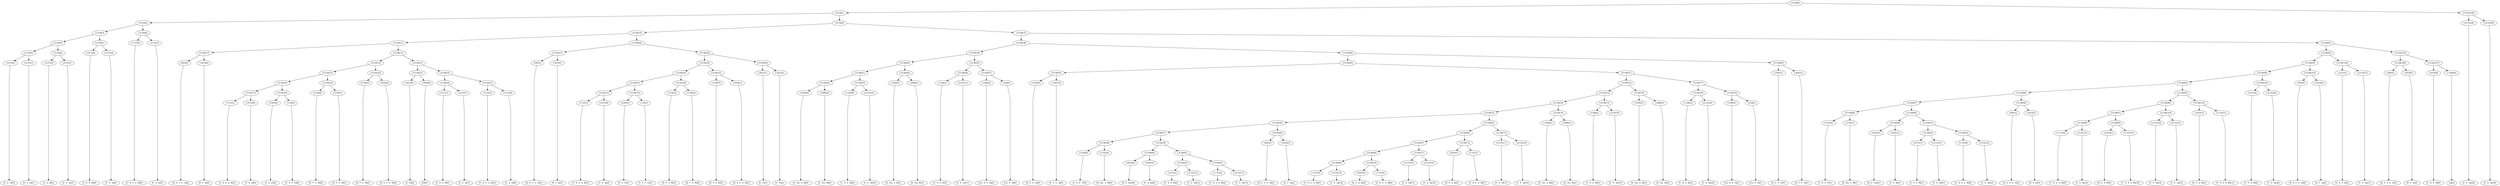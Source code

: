 digraph sample{
"L2155(0)"->"[C  E  A](0)"
"L2155(1)"->"[C  E  A](1)"
"L5158(5)"->"L2155(0)"
"L5158(5)"->"L2155(1)"
"L2155(2)"->"[C  E  A](2)"
"L2155(3)"->"[C  E  A](3)"
"L5158(6)"->"L2155(2)"
"L5158(6)"->"L2155(3)"
"L5158(4)"->"L5158(5)"
"L5158(4)"->"L5158(6)"
"L2272(0)"->"[C  E  A  B](0)"
"L2155(4)"->"[C  E  A](4)"
"L5158(7)"->"L2272(0)"
"L5158(7)"->"L2155(4)"
"L5158(3)"->"L5158(4)"
"L5158(3)"->"L5158(7)"
"L1725(0)"->"[C  D  E  A  B](0)"
"L2155(5)"->"[C  E  A](5)"
"L5158(8)"->"L1725(0)"
"L5158(8)"->"L2155(5)"
"L5158(2)"->"L5158(3)"
"L5158(2)"->"L5158(8)"
"L995(0)"->"[D  E  F  G  A](0)"
"L3018(0)"->"[D  F  A](0)"
"L5158(12)"->"L995(0)"
"L5158(12)"->"L3018(0)"
"L1725(1)"->"[C  D  E  A  B](1)"
"L2155(6)"->"[C  E  A](6)"
"L5158(17)"->"L1725(1)"
"L5158(17)"->"L2155(6)"
"L1945(0)"->"[C  E  G](0)"
"L134(0)"->"[C  E  F  G](0)"
"L5158(18)"->"L1945(0)"
"L5158(18)"->"L134(0)"
"L5158(16)"->"L5158(17)"
"L5158(16)"->"L5158(18)"
"L2746(0)"->"[D  F  G  B](0)"
"L2746(1)"->"[D  F  G  B](1)"
"L5158(19)"->"L2746(0)"
"L5158(19)"->"L2746(1)"
"L5158(15)"->"L5158(16)"
"L5158(15)"->"L5158(19)"
"L2746(2)"->"[D  F  G  B](2)"
"L3934(0)"->"[D  E  F  G  B](0)"
"L5158(20)"->"L2746(2)"
"L5158(20)"->"L3934(0)"
"L5158(14)"->"L5158(15)"
"L5158(14)"->"L5158(20)"
"L3023(0)"->"[C  E](0)"
"L2878(0)"->"[E](0)"
"L5158(22)"->"L3023(0)"
"L5158(22)"->"L2878(0)"
"L2272(1)"->"[C  E  A  B](1)"
"L2155(7)"->"[C  E  A](7)"
"L5158(24)"->"L2272(1)"
"L5158(24)"->"L2155(7)"
"L1725(2)"->"[C  D  E  A  B](2)"
"L2155(8)"->"[C  E  A](8)"
"L5158(25)"->"L1725(2)"
"L5158(25)"->"L2155(8)"
"L5158(23)"->"L5158(24)"
"L5158(23)"->"L5158(25)"
"L5158(21)"->"L5158(22)"
"L5158(21)"->"L5158(23)"
"L5158(13)"->"L5158(14)"
"L5158(13)"->"L5158(21)"
"L5158(11)"->"L5158(12)"
"L5158(11)"->"L5158(13)"
"L995(1)"->"[D  E  F  G  A](1)"
"L3018(1)"->"[D  F  A](1)"
"L5158(27)"->"L995(1)"
"L5158(27)"->"L3018(1)"
"L1725(3)"->"[C  D  E  A  B](3)"
"L2155(9)"->"[C  E  A](9)"
"L5158(32)"->"L1725(3)"
"L5158(32)"->"L2155(9)"
"L1945(1)"->"[C  E  G](1)"
"L134(1)"->"[C  E  F  G](1)"
"L5158(33)"->"L1945(1)"
"L5158(33)"->"L134(1)"
"L5158(31)"->"L5158(32)"
"L5158(31)"->"L5158(33)"
"L2746(3)"->"[D  F  G  B](3)"
"L2746(4)"->"[D  F  G  B](4)"
"L5158(34)"->"L2746(3)"
"L5158(34)"->"L2746(4)"
"L5158(30)"->"L5158(31)"
"L5158(30)"->"L5158(34)"
"L2746(5)"->"[D  F  G  B](5)"
"L3934(1)"->"[D  E  F  G  B](1)"
"L5158(35)"->"L2746(5)"
"L5158(35)"->"L3934(1)"
"L5158(29)"->"L5158(30)"
"L5158(29)"->"L5158(35)"
"L3023(1)"->"[C  E](1)"
"L3023(2)"->"[C  E](2)"
"L5158(36)"->"L3023(1)"
"L5158(36)"->"L3023(2)"
"L5158(28)"->"L5158(29)"
"L5158(28)"->"L5158(36)"
"L5158(26)"->"L5158(27)"
"L5158(26)"->"L5158(28)"
"L5158(10)"->"L5158(11)"
"L5158(10)"->"L5158(26)"
"L3506(0)"->"[E  Gis  A  B](0)"
"L2886(0)"->"[E  Gis  B](0)"
"L5158(42)"->"L3506(0)"
"L5158(42)"->"L2886(0)"
"L1348(0)"->"[C  D  A  B](0)"
"L2155(10)"->"[C  E  A](10)"
"L5158(43)"->"L1348(0)"
"L5158(43)"->"L2155(10)"
"L5158(41)"->"L5158(42)"
"L5158(41)"->"L5158(43)"
"L3506(1)"->"[E  Gis  A  B](1)"
"L2886(1)"->"[E  Gis  B](1)"
"L5158(44)"->"L3506(1)"
"L5158(44)"->"L2886(1)"
"L5158(40)"->"L5158(41)"
"L5158(40)"->"L5158(44)"
"L1348(1)"->"[C  D  A  B](1)"
"L2155(11)"->"[C  E  A](11)"
"L5158(46)"->"L1348(1)"
"L5158(46)"->"L2155(11)"
"L1006(0)"->"[Cis  D  E  A](0)"
"L258(0)"->"[Cis  E  A](0)"
"L5158(47)"->"L1006(0)"
"L5158(47)"->"L258(0)"
"L5158(45)"->"L5158(46)"
"L5158(45)"->"L5158(47)"
"L5158(39)"->"L5158(40)"
"L5158(39)"->"L5158(45)"
"L3595(0)"->"[D  E  F  G](0)"
"L3941(0)"->"[E  F  G  A](0)"
"L5158(50)"->"L3595(0)"
"L5158(50)"->"L3941(0)"
"L2334(0)"->"[C  D  E  F](0)"
"L3742(0)"->"[D  Dis  A  B](0)"
"L5158(58)"->"L2334(0)"
"L5158(58)"->"L3742(0)"
"L4654(0)"->"[D  E  Gis](0)"
"L4581(0)"->"[C  E  B](0)"
"L5158(60)"->"L4654(0)"
"L5158(60)"->"L4581(0)"
"L2272(2)"->"[C  E  A  B](2)"
"L2155(12)"->"[C  E  A](12)"
"L5158(62)"->"L2272(2)"
"L5158(62)"->"L2155(12)"
"L1725(4)"->"[C  D  E  A  B](4)"
"L2155(13)"->"[C  E  A](13)"
"L5158(63)"->"L1725(4)"
"L5158(63)"->"L2155(13)"
"L5158(61)"->"L5158(62)"
"L5158(61)"->"L5158(63)"
"L5158(59)"->"L5158(60)"
"L5158(59)"->"L5158(61)"
"L5158(57)"->"L5158(58)"
"L5158(57)"->"L5158(59)"
"L995(2)"->"[D  E  F  G  A](2)"
"L3018(2)"->"[D  F  A](2)"
"L5158(64)"->"L995(2)"
"L5158(64)"->"L3018(2)"
"L5158(56)"->"L5158(57)"
"L5158(56)"->"L5158(64)"
"L1725(5)"->"[C  D  E  A  B](5)"
"L2155(14)"->"[C  E  A](14)"
"L5158(69)"->"L1725(5)"
"L5158(69)"->"L2155(14)"
"L2055(0)"->"[D  E  A  B](0)"
"L1725(6)"->"[C  D  E  A  B](6)"
"L5158(70)"->"L2055(0)"
"L5158(70)"->"L1725(6)"
"L5158(68)"->"L5158(69)"
"L5158(68)"->"L5158(70)"
"L2155(15)"->"[C  E  A](15)"
"L2155(16)"->"[C  E  A](16)"
"L5158(71)"->"L2155(15)"
"L5158(71)"->"L2155(16)"
"L5158(67)"->"L5158(68)"
"L5158(67)"->"L5158(71)"
"L2055(1)"->"[D  E  A  B](1)"
"L1725(7)"->"[C  D  E  A  B](7)"
"L5158(72)"->"L2055(1)"
"L5158(72)"->"L1725(7)"
"L5158(66)"->"L5158(67)"
"L5158(66)"->"L5158(72)"
"L2155(17)"->"[C  E  A](17)"
"L2155(18)"->"[C  E  A](18)"
"L5158(73)"->"L2155(17)"
"L5158(73)"->"L2155(18)"
"L5158(65)"->"L5158(66)"
"L5158(65)"->"L5158(73)"
"L5158(55)"->"L5158(56)"
"L5158(55)"->"L5158(65)"
"L3506(2)"->"[E  Gis  A  B](2)"
"L2886(2)"->"[E  Gis  B](2)"
"L5158(74)"->"L3506(2)"
"L5158(74)"->"L2886(2)"
"L5158(54)"->"L5158(55)"
"L5158(54)"->"L5158(74)"
"L1348(2)"->"[C  D  A  B](2)"
"L2155(19)"->"[C  E  A](19)"
"L5158(75)"->"L1348(2)"
"L5158(75)"->"L2155(19)"
"L5158(53)"->"L5158(54)"
"L5158(53)"->"L5158(75)"
"L3506(3)"->"[E  Gis  A  B](3)"
"L2886(3)"->"[E  Gis  B](3)"
"L5158(76)"->"L3506(3)"
"L5158(76)"->"L2886(3)"
"L5158(52)"->"L5158(53)"
"L5158(52)"->"L5158(76)"
"L1348(3)"->"[C  D  A  B](3)"
"L2155(20)"->"[C  E  A](20)"
"L5158(78)"->"L1348(3)"
"L5158(78)"->"L2155(20)"
"L1006(1)"->"[Cis  D  E  A](1)"
"L258(1)"->"[Cis  E  A](1)"
"L5158(79)"->"L1006(1)"
"L5158(79)"->"L258(1)"
"L5158(77)"->"L5158(78)"
"L5158(77)"->"L5158(79)"
"L5158(51)"->"L5158(52)"
"L5158(51)"->"L5158(77)"
"L5158(49)"->"L5158(50)"
"L5158(49)"->"L5158(51)"
"L3595(1)"->"[D  E  F  G](1)"
"L3941(1)"->"[E  F  G  A](1)"
"L5158(80)"->"L3595(1)"
"L5158(80)"->"L3941(1)"
"L5158(48)"->"L5158(49)"
"L5158(48)"->"L5158(80)"
"L5158(38)"->"L5158(39)"
"L5158(38)"->"L5158(48)"
"L2334(1)"->"[C  D  E  F](1)"
"L3742(1)"->"[D  Dis  A  B](1)"
"L5158(88)"->"L2334(1)"
"L5158(88)"->"L3742(1)"
"L4654(1)"->"[D  E  Gis](1)"
"L4581(1)"->"[C  E  B](1)"
"L5158(90)"->"L4654(1)"
"L5158(90)"->"L4581(1)"
"L2272(3)"->"[C  E  A  B](3)"
"L2155(21)"->"[C  E  A](21)"
"L5158(92)"->"L2272(3)"
"L5158(92)"->"L2155(21)"
"L1725(8)"->"[C  D  E  A  B](8)"
"L2155(22)"->"[C  E  A](22)"
"L5158(93)"->"L1725(8)"
"L5158(93)"->"L2155(22)"
"L5158(91)"->"L5158(92)"
"L5158(91)"->"L5158(93)"
"L5158(89)"->"L5158(90)"
"L5158(89)"->"L5158(91)"
"L5158(87)"->"L5158(88)"
"L5158(87)"->"L5158(89)"
"L995(3)"->"[D  E  F  G  A](3)"
"L3018(3)"->"[D  F  A](3)"
"L5158(94)"->"L995(3)"
"L5158(94)"->"L3018(3)"
"L5158(86)"->"L5158(87)"
"L5158(86)"->"L5158(94)"
"L1725(9)"->"[C  D  E  A  B](9)"
"L2155(23)"->"[C  E  A](23)"
"L5158(98)"->"L1725(9)"
"L5158(98)"->"L2155(23)"
"L2055(2)"->"[D  E  A  B](2)"
"L1725(10)"->"[C  D  E  A  B](10)"
"L5158(99)"->"L2055(2)"
"L5158(99)"->"L1725(10)"
"L5158(97)"->"L5158(98)"
"L5158(97)"->"L5158(99)"
"L2155(24)"->"[C  E  A](24)"
"L2155(25)"->"[C  E  A](25)"
"L5158(100)"->"L2155(24)"
"L5158(100)"->"L2155(25)"
"L5158(96)"->"L5158(97)"
"L5158(96)"->"L5158(100)"
"L2055(3)"->"[D  E  A  B](3)"
"L1725(11)"->"[C  D  E  A  B](11)"
"L5158(101)"->"L2055(3)"
"L5158(101)"->"L1725(11)"
"L5158(95)"->"L5158(96)"
"L5158(95)"->"L5158(101)"
"L5158(85)"->"L5158(86)"
"L5158(85)"->"L5158(95)"
"L2272(4)"->"[C  E  A  B](4)"
"L2155(26)"->"[C  E  A](26)"
"L5158(102)"->"L2272(4)"
"L5158(102)"->"L2155(26)"
"L5158(84)"->"L5158(85)"
"L5158(84)"->"L5158(102)"
"L995(4)"->"[D  E  F  G  A](4)"
"L3018(4)"->"[D  F  A](4)"
"L5158(103)"->"L995(4)"
"L5158(103)"->"L3018(4)"
"L5158(83)"->"L5158(84)"
"L5158(83)"->"L5158(103)"
"L2272(5)"->"[C  E  A  B](5)"
"L2155(27)"->"[C  E  A](27)"
"L5158(104)"->"L2272(5)"
"L5158(104)"->"L2155(27)"
"L5158(82)"->"L5158(83)"
"L5158(82)"->"L5158(104)"
"L995(5)"->"[D  E  F  G  A](5)"
"L3018(5)"->"[D  F  A](5)"
"L5158(106)"->"L995(5)"
"L5158(106)"->"L3018(5)"
"L5019(0)"->"[C  D  E  B](0)"
"L-1946(0)"->"[A](0)"
"L5158(107)"->"L5019(0)"
"L5158(107)"->"L-1946(0)"
"L5158(105)"->"L5158(106)"
"L5158(105)"->"L5158(107)"
"L5158(81)"->"L5158(82)"
"L5158(81)"->"L5158(105)"
"L5158(37)"->"L5158(38)"
"L5158(37)"->"L5158(81)"
"L5158(9)"->"L5158(10)"
"L5158(9)"->"L5158(37)"
"L5158(1)"->"L5158(2)"
"L5158(1)"->"L5158(9)"
"L2155(28)"->"[C  E  A](28)"
"L2155(29)"->"[C  E  A](29)"
"L5158(108)"->"L2155(28)"
"L5158(108)"->"L2155(29)"
"L5158(0)"->"L5158(1)"
"L5158(0)"->"L5158(108)"
{rank = min; "L5158(0)"}
{rank = same; "L5158(1)"; "L5158(108)";}
{rank = same; "L5158(2)"; "L5158(9)"; "L2155(28)"; "L2155(29)";}
{rank = same; "L5158(3)"; "L5158(8)"; "L5158(10)"; "L5158(37)";}
{rank = same; "L5158(4)"; "L5158(7)"; "L1725(0)"; "L2155(5)"; "L5158(11)"; "L5158(26)"; "L5158(38)"; "L5158(81)";}
{rank = same; "L5158(5)"; "L5158(6)"; "L2272(0)"; "L2155(4)"; "L5158(12)"; "L5158(13)"; "L5158(27)"; "L5158(28)"; "L5158(39)"; "L5158(48)"; "L5158(82)"; "L5158(105)";}
{rank = same; "L2155(0)"; "L2155(1)"; "L2155(2)"; "L2155(3)"; "L995(0)"; "L3018(0)"; "L5158(14)"; "L5158(21)"; "L995(1)"; "L3018(1)"; "L5158(29)"; "L5158(36)"; "L5158(40)"; "L5158(45)"; "L5158(49)"; "L5158(80)"; "L5158(83)"; "L5158(104)"; "L5158(106)"; "L5158(107)";}
{rank = same; "L5158(15)"; "L5158(20)"; "L5158(22)"; "L5158(23)"; "L5158(30)"; "L5158(35)"; "L3023(1)"; "L3023(2)"; "L5158(41)"; "L5158(44)"; "L5158(46)"; "L5158(47)"; "L5158(50)"; "L5158(51)"; "L3595(1)"; "L3941(1)"; "L5158(84)"; "L5158(103)"; "L2272(5)"; "L2155(27)"; "L995(5)"; "L3018(5)"; "L5019(0)"; "L-1946(0)";}
{rank = same; "L5158(16)"; "L5158(19)"; "L2746(2)"; "L3934(0)"; "L3023(0)"; "L2878(0)"; "L5158(24)"; "L5158(25)"; "L5158(31)"; "L5158(34)"; "L2746(5)"; "L3934(1)"; "L5158(42)"; "L5158(43)"; "L3506(1)"; "L2886(1)"; "L1348(1)"; "L2155(11)"; "L1006(0)"; "L258(0)"; "L3595(0)"; "L3941(0)"; "L5158(52)"; "L5158(77)"; "L5158(85)"; "L5158(102)"; "L995(4)"; "L3018(4)";}
{rank = same; "L5158(17)"; "L5158(18)"; "L2746(0)"; "L2746(1)"; "L2272(1)"; "L2155(7)"; "L1725(2)"; "L2155(8)"; "L5158(32)"; "L5158(33)"; "L2746(3)"; "L2746(4)"; "L3506(0)"; "L2886(0)"; "L1348(0)"; "L2155(10)"; "L5158(53)"; "L5158(76)"; "L5158(78)"; "L5158(79)"; "L5158(86)"; "L5158(95)"; "L2272(4)"; "L2155(26)";}
{rank = same; "L1725(1)"; "L2155(6)"; "L1945(0)"; "L134(0)"; "L1725(3)"; "L2155(9)"; "L1945(1)"; "L134(1)"; "L5158(54)"; "L5158(75)"; "L3506(3)"; "L2886(3)"; "L1348(3)"; "L2155(20)"; "L1006(1)"; "L258(1)"; "L5158(87)"; "L5158(94)"; "L5158(96)"; "L5158(101)";}
{rank = same; "L5158(55)"; "L5158(74)"; "L1348(2)"; "L2155(19)"; "L5158(88)"; "L5158(89)"; "L995(3)"; "L3018(3)"; "L5158(97)"; "L5158(100)"; "L2055(3)"; "L1725(11)";}
{rank = same; "L5158(56)"; "L5158(65)"; "L3506(2)"; "L2886(2)"; "L2334(1)"; "L3742(1)"; "L5158(90)"; "L5158(91)"; "L5158(98)"; "L5158(99)"; "L2155(24)"; "L2155(25)";}
{rank = same; "L5158(57)"; "L5158(64)"; "L5158(66)"; "L5158(73)"; "L4654(1)"; "L4581(1)"; "L5158(92)"; "L5158(93)"; "L1725(9)"; "L2155(23)"; "L2055(2)"; "L1725(10)";}
{rank = same; "L5158(58)"; "L5158(59)"; "L995(2)"; "L3018(2)"; "L5158(67)"; "L5158(72)"; "L2155(17)"; "L2155(18)"; "L2272(3)"; "L2155(21)"; "L1725(8)"; "L2155(22)";}
{rank = same; "L2334(0)"; "L3742(0)"; "L5158(60)"; "L5158(61)"; "L5158(68)"; "L5158(71)"; "L2055(1)"; "L1725(7)";}
{rank = same; "L4654(0)"; "L4581(0)"; "L5158(62)"; "L5158(63)"; "L5158(69)"; "L5158(70)"; "L2155(15)"; "L2155(16)";}
{rank = same; "L2272(2)"; "L2155(12)"; "L1725(4)"; "L2155(13)"; "L1725(5)"; "L2155(14)"; "L2055(0)"; "L1725(6)";}
{rank = max; "[A](0)"; "[C  D  A  B](0)"; "[C  D  A  B](1)"; "[C  D  A  B](2)"; "[C  D  A  B](3)"; "[C  D  E  A  B](0)"; "[C  D  E  A  B](1)"; "[C  D  E  A  B](10)"; "[C  D  E  A  B](11)"; "[C  D  E  A  B](2)"; "[C  D  E  A  B](3)"; "[C  D  E  A  B](4)"; "[C  D  E  A  B](5)"; "[C  D  E  A  B](6)"; "[C  D  E  A  B](7)"; "[C  D  E  A  B](8)"; "[C  D  E  A  B](9)"; "[C  D  E  B](0)"; "[C  D  E  F](0)"; "[C  D  E  F](1)"; "[C  E  A  B](0)"; "[C  E  A  B](1)"; "[C  E  A  B](2)"; "[C  E  A  B](3)"; "[C  E  A  B](4)"; "[C  E  A  B](5)"; "[C  E  A](0)"; "[C  E  A](1)"; "[C  E  A](10)"; "[C  E  A](11)"; "[C  E  A](12)"; "[C  E  A](13)"; "[C  E  A](14)"; "[C  E  A](15)"; "[C  E  A](16)"; "[C  E  A](17)"; "[C  E  A](18)"; "[C  E  A](19)"; "[C  E  A](2)"; "[C  E  A](20)"; "[C  E  A](21)"; "[C  E  A](22)"; "[C  E  A](23)"; "[C  E  A](24)"; "[C  E  A](25)"; "[C  E  A](26)"; "[C  E  A](27)"; "[C  E  A](28)"; "[C  E  A](29)"; "[C  E  A](3)"; "[C  E  A](4)"; "[C  E  A](5)"; "[C  E  A](6)"; "[C  E  A](7)"; "[C  E  A](8)"; "[C  E  A](9)"; "[C  E  B](0)"; "[C  E  B](1)"; "[C  E  F  G](0)"; "[C  E  F  G](1)"; "[C  E  G](0)"; "[C  E  G](1)"; "[C  E](0)"; "[C  E](1)"; "[C  E](2)"; "[Cis  D  E  A](0)"; "[Cis  D  E  A](1)"; "[Cis  E  A](0)"; "[Cis  E  A](1)"; "[D  Dis  A  B](0)"; "[D  Dis  A  B](1)"; "[D  E  A  B](0)"; "[D  E  A  B](1)"; "[D  E  A  B](2)"; "[D  E  A  B](3)"; "[D  E  F  G  A](0)"; "[D  E  F  G  A](1)"; "[D  E  F  G  A](2)"; "[D  E  F  G  A](3)"; "[D  E  F  G  A](4)"; "[D  E  F  G  A](5)"; "[D  E  F  G  B](0)"; "[D  E  F  G  B](1)"; "[D  E  F  G](0)"; "[D  E  F  G](1)"; "[D  E  Gis](0)"; "[D  E  Gis](1)"; "[D  F  A](0)"; "[D  F  A](1)"; "[D  F  A](2)"; "[D  F  A](3)"; "[D  F  A](4)"; "[D  F  A](5)"; "[D  F  G  B](0)"; "[D  F  G  B](1)"; "[D  F  G  B](2)"; "[D  F  G  B](3)"; "[D  F  G  B](4)"; "[D  F  G  B](5)"; "[E  F  G  A](0)"; "[E  F  G  A](1)"; "[E  Gis  A  B](0)"; "[E  Gis  A  B](1)"; "[E  Gis  A  B](2)"; "[E  Gis  A  B](3)"; "[E  Gis  B](0)"; "[E  Gis  B](1)"; "[E  Gis  B](2)"; "[E  Gis  B](3)"; "[E](0)";}
}